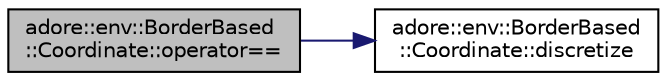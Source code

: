 digraph "adore::env::BorderBased::Coordinate::operator=="
{
 // LATEX_PDF_SIZE
  edge [fontname="Helvetica",fontsize="10",labelfontname="Helvetica",labelfontsize="10"];
  node [fontname="Helvetica",fontsize="10",shape=record];
  rankdir="LR";
  Node1 [label="adore::env::BorderBased\l::Coordinate::operator==",height=0.2,width=0.4,color="black", fillcolor="grey75", style="filled", fontcolor="black",tooltip="Check equality of two Coordinate objects."];
  Node1 -> Node2 [color="midnightblue",fontsize="10",style="solid",fontname="Helvetica"];
  Node2 [label="adore::env::BorderBased\l::Coordinate::discretize",height=0.2,width=0.4,color="black", fillcolor="white", style="filled",URL="$structadore_1_1env_1_1BorderBased_1_1Coordinate.html#a93065209df81253a42a46c9491287948",tooltip="Discretize the coordinate object."];
}
